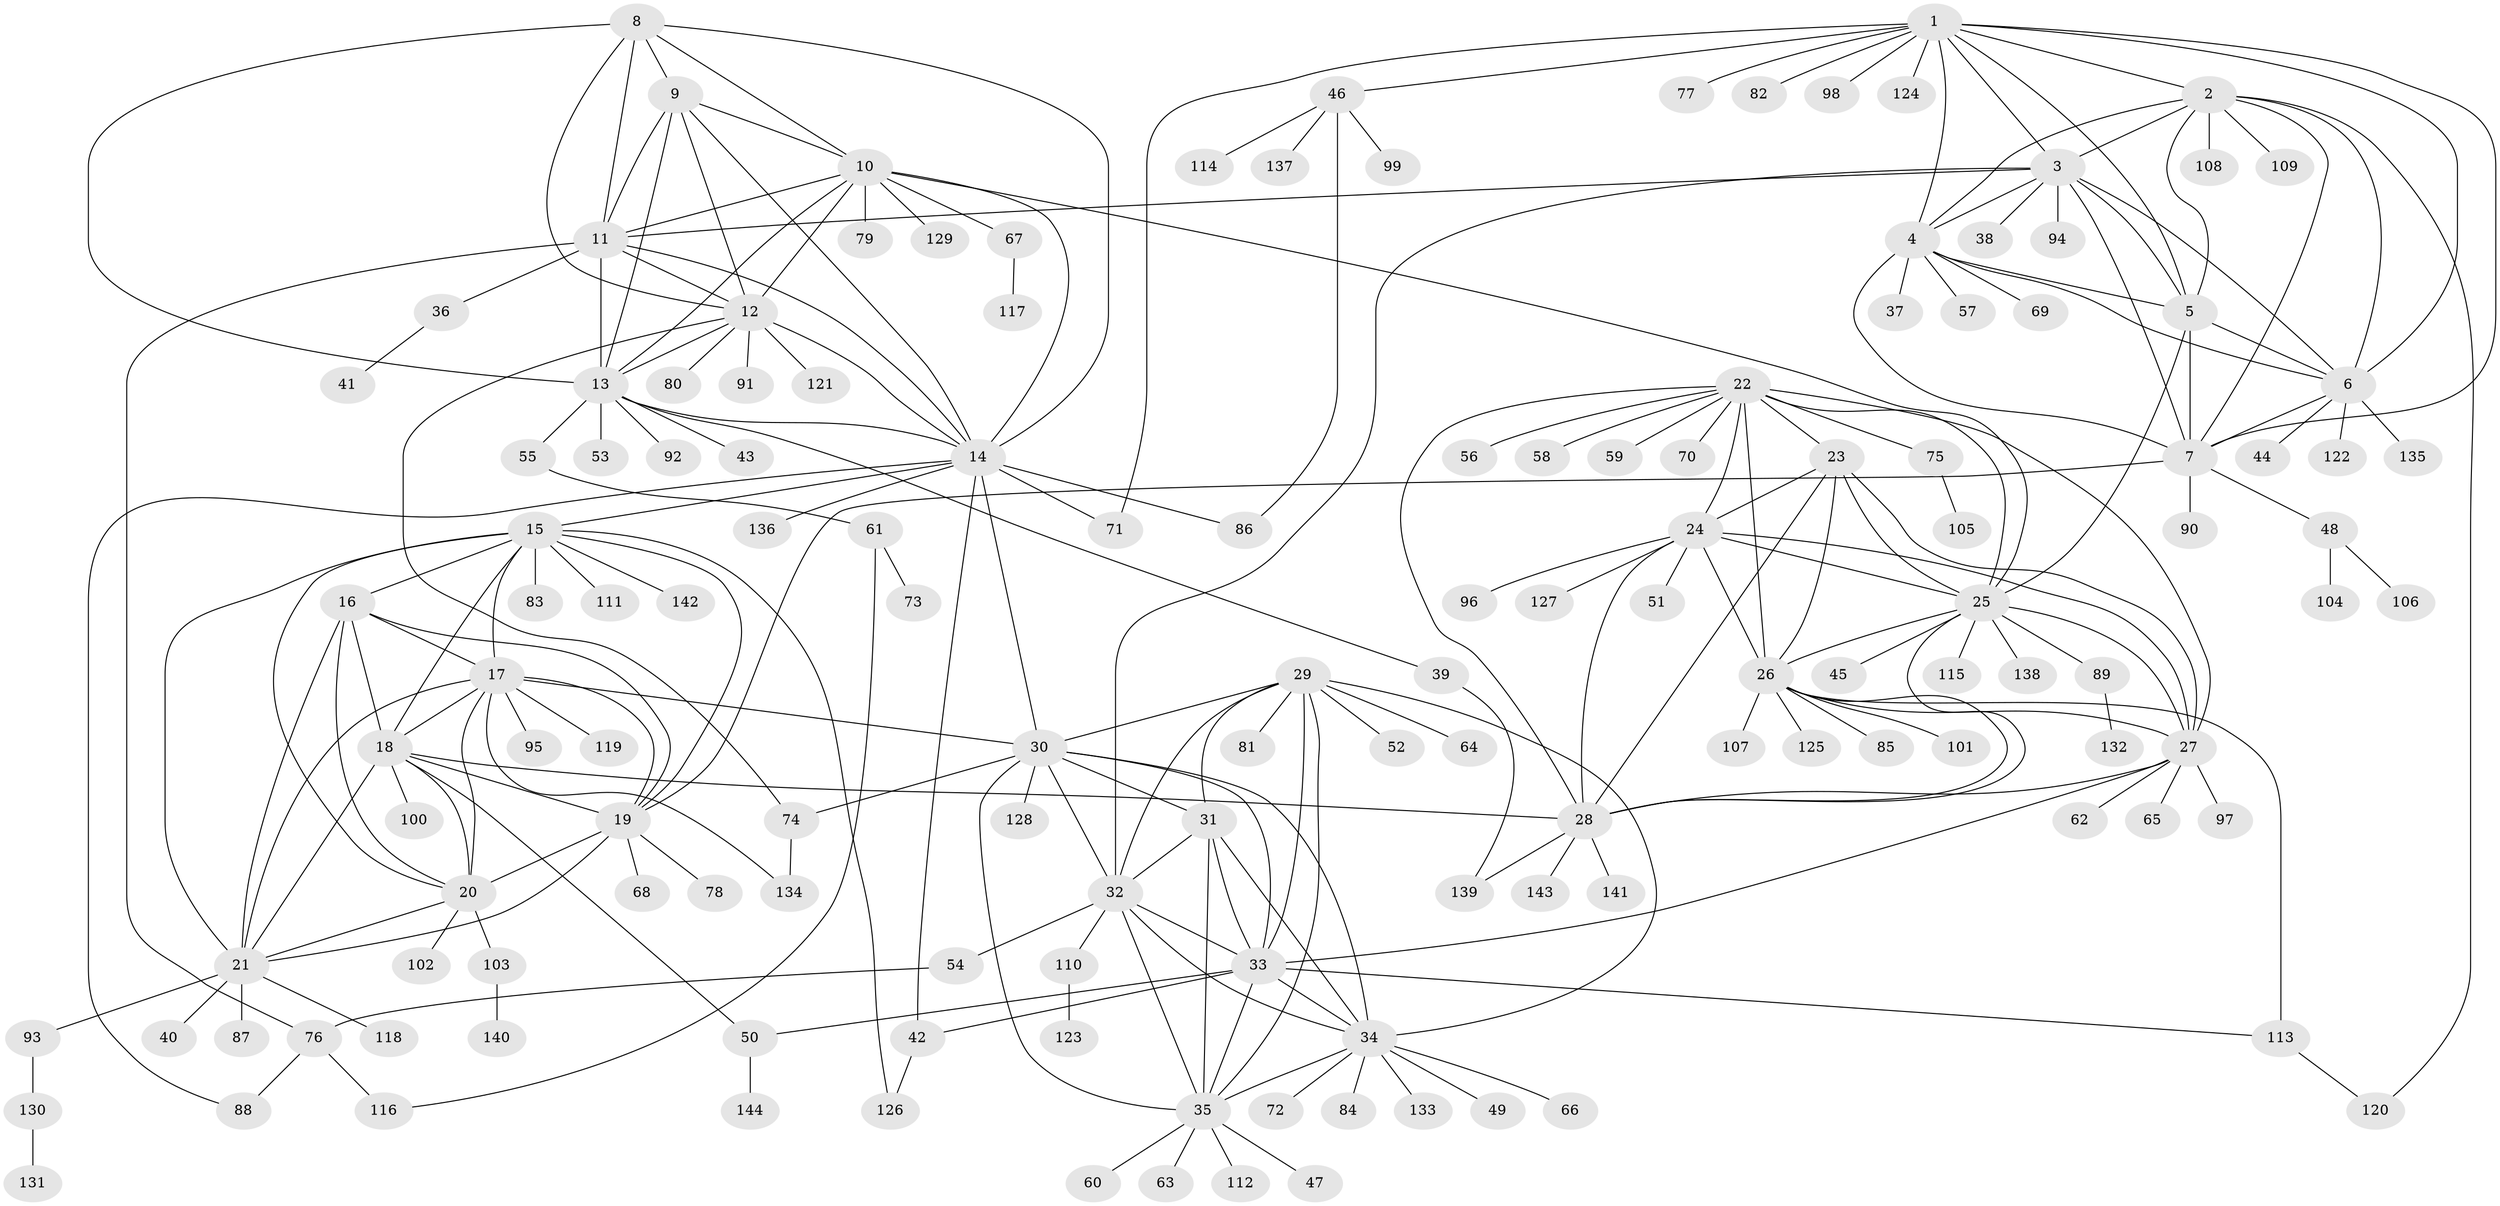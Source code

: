 // coarse degree distribution, {10: 0.017543859649122806, 8: 0.07894736842105263, 11: 0.017543859649122806, 7: 0.02631578947368421, 6: 0.008771929824561403, 3: 0.043859649122807015, 13: 0.008771929824561403, 9: 0.05263157894736842, 16: 0.008771929824561403, 2: 0.10526315789473684, 1: 0.6140350877192983, 5: 0.008771929824561403, 4: 0.008771929824561403}
// Generated by graph-tools (version 1.1) at 2025/42/03/06/25 10:42:08]
// undirected, 144 vertices, 237 edges
graph export_dot {
graph [start="1"]
  node [color=gray90,style=filled];
  1;
  2;
  3;
  4;
  5;
  6;
  7;
  8;
  9;
  10;
  11;
  12;
  13;
  14;
  15;
  16;
  17;
  18;
  19;
  20;
  21;
  22;
  23;
  24;
  25;
  26;
  27;
  28;
  29;
  30;
  31;
  32;
  33;
  34;
  35;
  36;
  37;
  38;
  39;
  40;
  41;
  42;
  43;
  44;
  45;
  46;
  47;
  48;
  49;
  50;
  51;
  52;
  53;
  54;
  55;
  56;
  57;
  58;
  59;
  60;
  61;
  62;
  63;
  64;
  65;
  66;
  67;
  68;
  69;
  70;
  71;
  72;
  73;
  74;
  75;
  76;
  77;
  78;
  79;
  80;
  81;
  82;
  83;
  84;
  85;
  86;
  87;
  88;
  89;
  90;
  91;
  92;
  93;
  94;
  95;
  96;
  97;
  98;
  99;
  100;
  101;
  102;
  103;
  104;
  105;
  106;
  107;
  108;
  109;
  110;
  111;
  112;
  113;
  114;
  115;
  116;
  117;
  118;
  119;
  120;
  121;
  122;
  123;
  124;
  125;
  126;
  127;
  128;
  129;
  130;
  131;
  132;
  133;
  134;
  135;
  136;
  137;
  138;
  139;
  140;
  141;
  142;
  143;
  144;
  1 -- 2;
  1 -- 3;
  1 -- 4;
  1 -- 5;
  1 -- 6;
  1 -- 7;
  1 -- 46;
  1 -- 71;
  1 -- 77;
  1 -- 82;
  1 -- 98;
  1 -- 124;
  2 -- 3;
  2 -- 4;
  2 -- 5;
  2 -- 6;
  2 -- 7;
  2 -- 108;
  2 -- 109;
  2 -- 120;
  3 -- 4;
  3 -- 5;
  3 -- 6;
  3 -- 7;
  3 -- 11;
  3 -- 32;
  3 -- 38;
  3 -- 94;
  4 -- 5;
  4 -- 6;
  4 -- 7;
  4 -- 37;
  4 -- 57;
  4 -- 69;
  5 -- 6;
  5 -- 7;
  5 -- 25;
  6 -- 7;
  6 -- 44;
  6 -- 122;
  6 -- 135;
  7 -- 19;
  7 -- 48;
  7 -- 90;
  8 -- 9;
  8 -- 10;
  8 -- 11;
  8 -- 12;
  8 -- 13;
  8 -- 14;
  9 -- 10;
  9 -- 11;
  9 -- 12;
  9 -- 13;
  9 -- 14;
  10 -- 11;
  10 -- 12;
  10 -- 13;
  10 -- 14;
  10 -- 25;
  10 -- 67;
  10 -- 79;
  10 -- 129;
  11 -- 12;
  11 -- 13;
  11 -- 14;
  11 -- 36;
  11 -- 76;
  12 -- 13;
  12 -- 14;
  12 -- 74;
  12 -- 80;
  12 -- 91;
  12 -- 121;
  13 -- 14;
  13 -- 39;
  13 -- 43;
  13 -- 53;
  13 -- 55;
  13 -- 92;
  14 -- 15;
  14 -- 30;
  14 -- 42;
  14 -- 71;
  14 -- 86;
  14 -- 88;
  14 -- 136;
  15 -- 16;
  15 -- 17;
  15 -- 18;
  15 -- 19;
  15 -- 20;
  15 -- 21;
  15 -- 83;
  15 -- 111;
  15 -- 126;
  15 -- 142;
  16 -- 17;
  16 -- 18;
  16 -- 19;
  16 -- 20;
  16 -- 21;
  17 -- 18;
  17 -- 19;
  17 -- 20;
  17 -- 21;
  17 -- 30;
  17 -- 95;
  17 -- 119;
  17 -- 134;
  18 -- 19;
  18 -- 20;
  18 -- 21;
  18 -- 28;
  18 -- 50;
  18 -- 100;
  19 -- 20;
  19 -- 21;
  19 -- 68;
  19 -- 78;
  20 -- 21;
  20 -- 102;
  20 -- 103;
  21 -- 40;
  21 -- 87;
  21 -- 93;
  21 -- 118;
  22 -- 23;
  22 -- 24;
  22 -- 25;
  22 -- 26;
  22 -- 27;
  22 -- 28;
  22 -- 56;
  22 -- 58;
  22 -- 59;
  22 -- 70;
  22 -- 75;
  23 -- 24;
  23 -- 25;
  23 -- 26;
  23 -- 27;
  23 -- 28;
  24 -- 25;
  24 -- 26;
  24 -- 27;
  24 -- 28;
  24 -- 51;
  24 -- 96;
  24 -- 127;
  25 -- 26;
  25 -- 27;
  25 -- 28;
  25 -- 45;
  25 -- 89;
  25 -- 115;
  25 -- 138;
  26 -- 27;
  26 -- 28;
  26 -- 85;
  26 -- 101;
  26 -- 107;
  26 -- 113;
  26 -- 125;
  27 -- 28;
  27 -- 33;
  27 -- 62;
  27 -- 65;
  27 -- 97;
  28 -- 139;
  28 -- 141;
  28 -- 143;
  29 -- 30;
  29 -- 31;
  29 -- 32;
  29 -- 33;
  29 -- 34;
  29 -- 35;
  29 -- 52;
  29 -- 64;
  29 -- 81;
  30 -- 31;
  30 -- 32;
  30 -- 33;
  30 -- 34;
  30 -- 35;
  30 -- 74;
  30 -- 128;
  31 -- 32;
  31 -- 33;
  31 -- 34;
  31 -- 35;
  32 -- 33;
  32 -- 34;
  32 -- 35;
  32 -- 54;
  32 -- 110;
  33 -- 34;
  33 -- 35;
  33 -- 42;
  33 -- 50;
  33 -- 113;
  34 -- 35;
  34 -- 49;
  34 -- 66;
  34 -- 72;
  34 -- 84;
  34 -- 133;
  35 -- 47;
  35 -- 60;
  35 -- 63;
  35 -- 112;
  36 -- 41;
  39 -- 139;
  42 -- 126;
  46 -- 86;
  46 -- 99;
  46 -- 114;
  46 -- 137;
  48 -- 104;
  48 -- 106;
  50 -- 144;
  54 -- 76;
  55 -- 61;
  61 -- 73;
  61 -- 116;
  67 -- 117;
  74 -- 134;
  75 -- 105;
  76 -- 88;
  76 -- 116;
  89 -- 132;
  93 -- 130;
  103 -- 140;
  110 -- 123;
  113 -- 120;
  130 -- 131;
}
